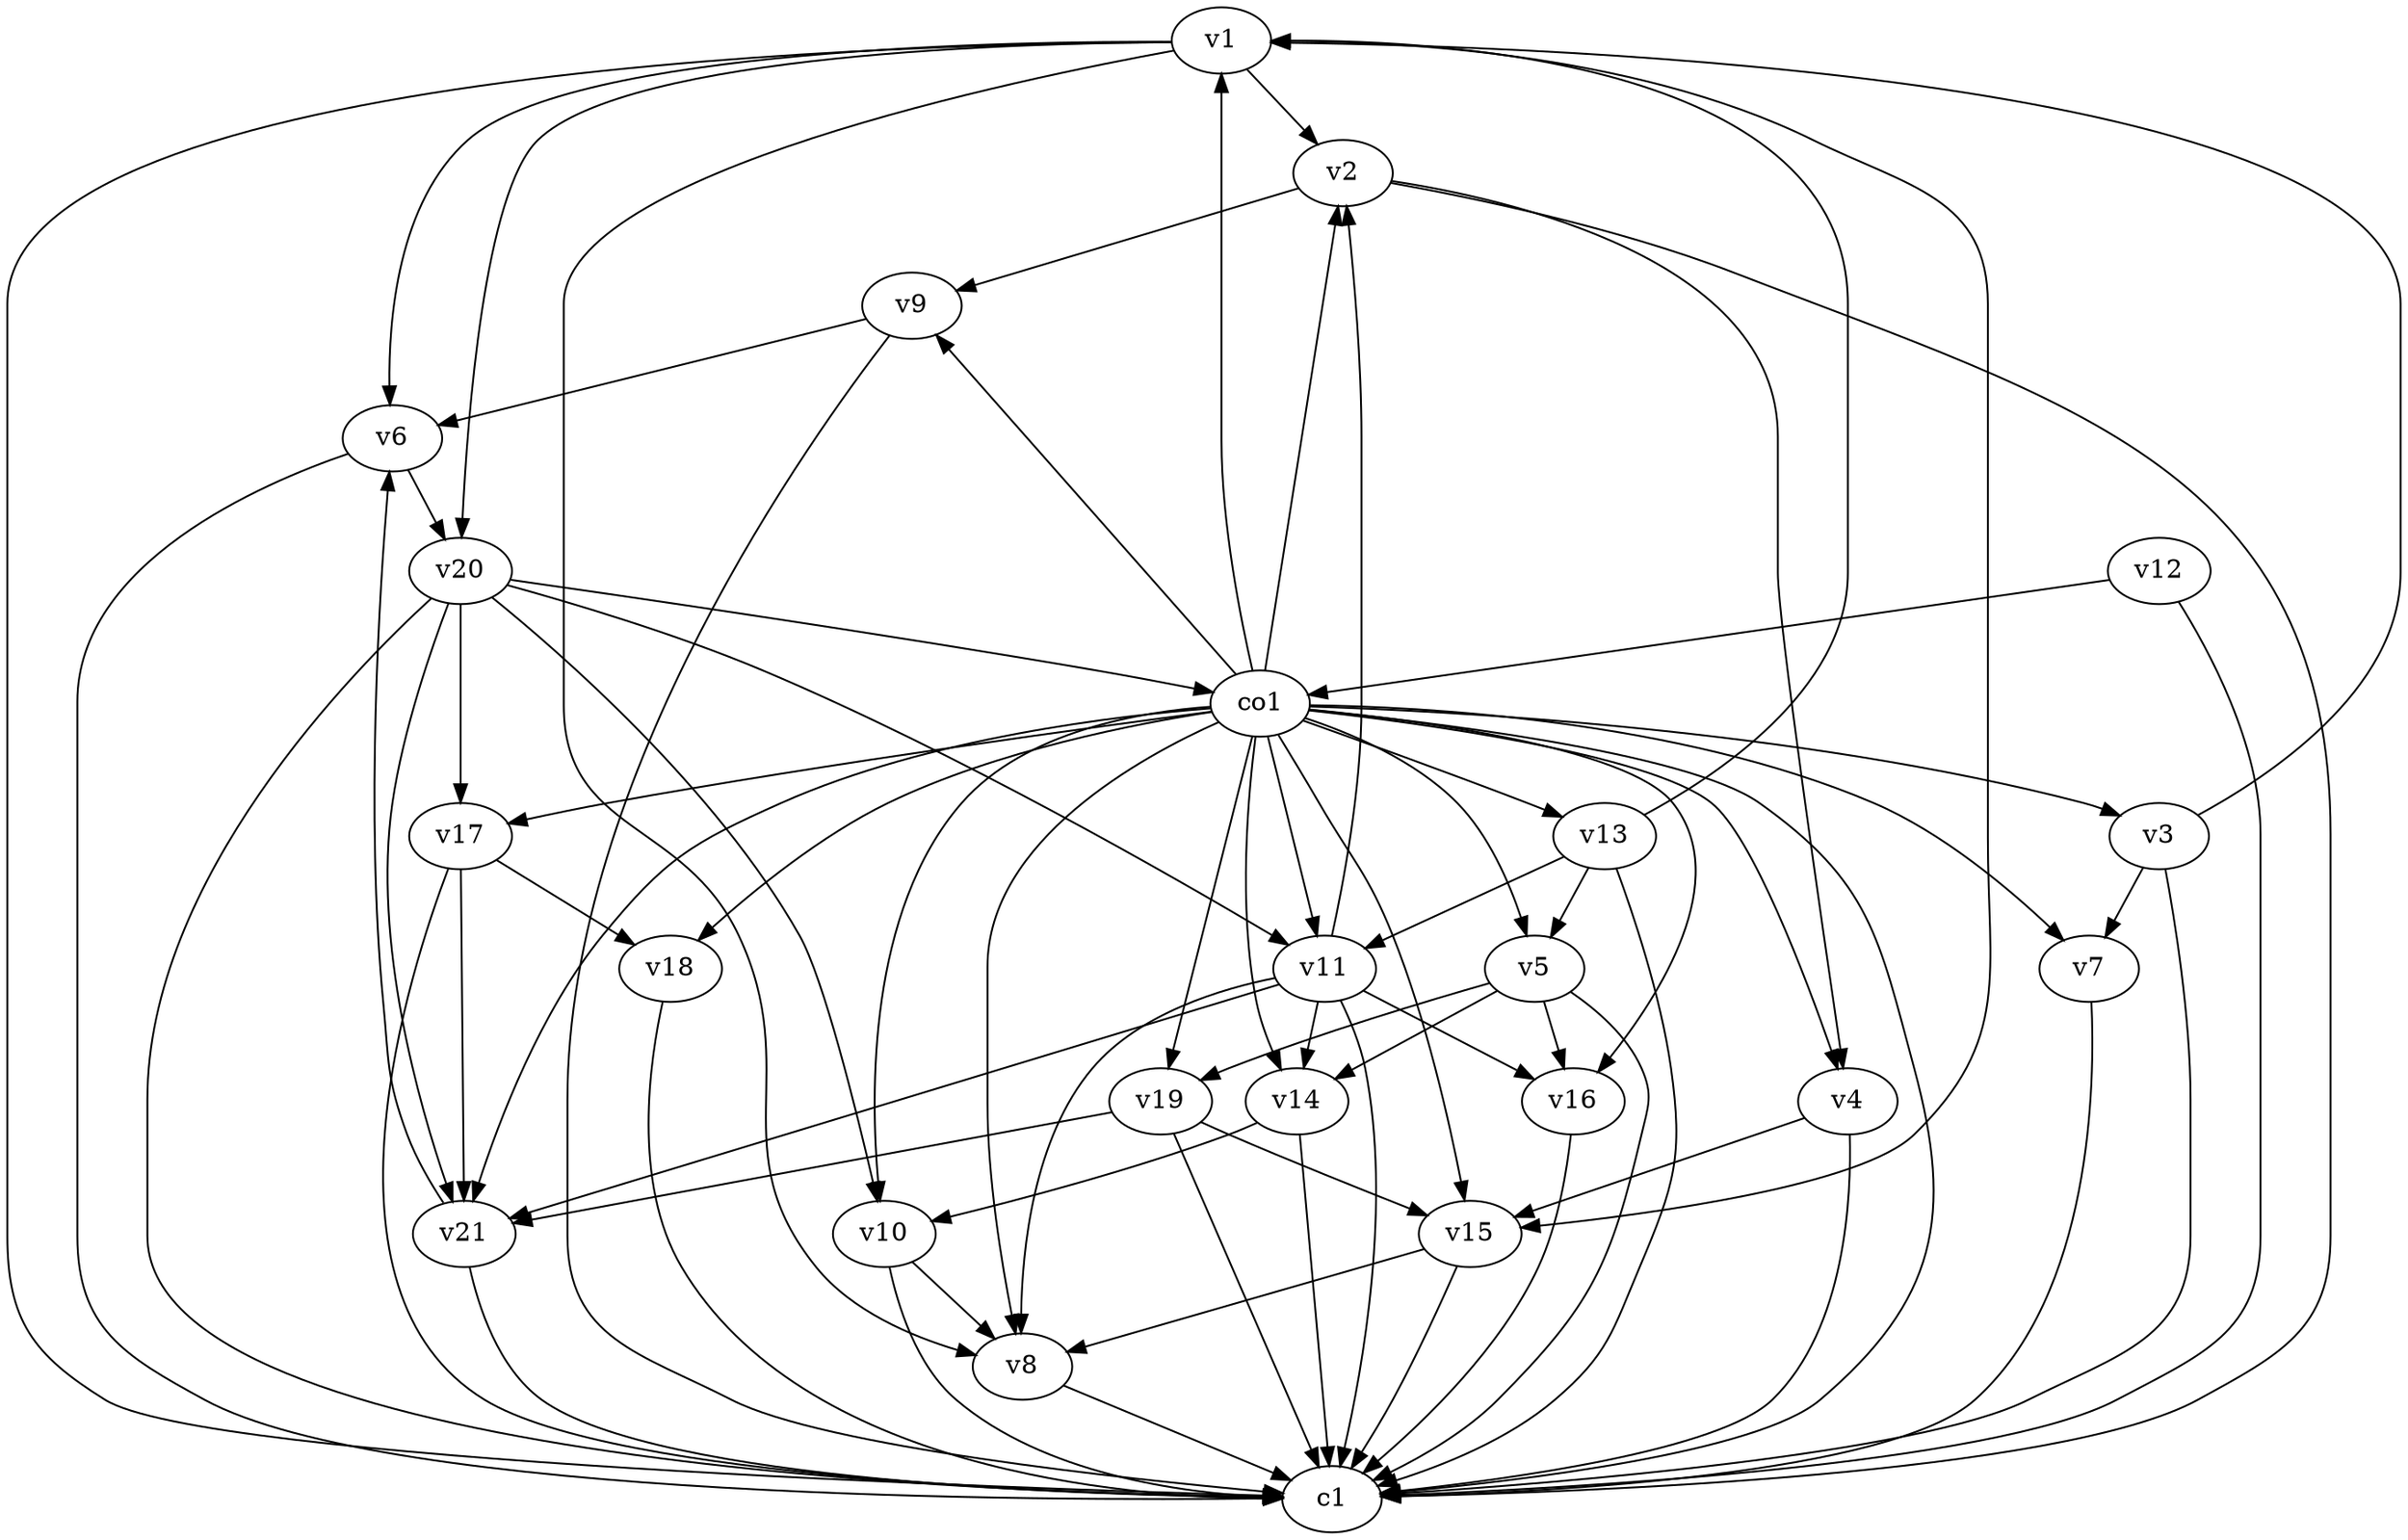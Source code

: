 strict digraph  {
c1;
v1;
v2;
v3;
v4;
v5;
v6;
v7;
v8;
v9;
v10;
v11;
v12;
v13;
v14;
v15;
v16;
v17;
v18;
v19;
v20;
v21;
co1;
v1 -> c1  [weight=1];
v1 -> v2  [weight=1];
v1 -> v8  [weight=1];
v1 -> v6  [weight=1];
v1 -> v20  [weight=1];
v1 -> v15  [weight=1];
v2 -> c1  [weight=1];
v2 -> v9  [weight=1];
v2 -> v4  [weight=1];
v3 -> c1  [weight=1];
v3 -> v1  [weight=1];
v3 -> v7  [weight=1];
v4 -> c1  [weight=1];
v4 -> v15  [weight=1];
v5 -> c1  [weight=1];
v5 -> v16  [weight=1];
v5 -> v14  [weight=1];
v5 -> v19  [weight=1];
v6 -> c1  [weight=1];
v6 -> v20  [weight=1];
v7 -> c1  [weight=1];
v8 -> c1  [weight=1];
v9 -> c1  [weight=1];
v9 -> v6  [weight=1];
v10 -> c1  [weight=1];
v10 -> v8  [weight=1];
v11 -> c1  [weight=1];
v11 -> v2  [weight=1];
v11 -> v8  [weight=1];
v11 -> v14  [weight=1];
v11 -> v16  [weight=1];
v11 -> v21  [weight=1];
v12 -> c1  [weight=1];
v12 -> co1  [weight=1];
v13 -> c1  [weight=1];
v13 -> v11  [weight=1];
v13 -> v5  [weight=1];
v13 -> v1  [weight=1];
v14 -> c1  [weight=1];
v14 -> v10  [weight=1];
v15 -> c1  [weight=1];
v15 -> v8  [weight=1];
v16 -> c1  [weight=1];
v17 -> c1  [weight=1];
v17 -> v18  [weight=1];
v17 -> v21  [weight=1];
v18 -> c1  [weight=1];
v19 -> c1  [weight=1];
v19 -> v21  [weight=1];
v19 -> v15  [weight=1];
v20 -> c1  [weight=1];
v20 -> v11  [weight=1];
v20 -> v21  [weight=1];
v20 -> v17  [weight=1];
v20 -> v10  [weight=1];
v20 -> co1  [weight=1];
v21 -> c1  [weight=1];
v21 -> v6  [weight=1];
co1 -> c1  [weight=1];
co1 -> v2  [weight=1];
co1 -> v13  [weight=1];
co1 -> v14  [weight=1];
co1 -> v17  [weight=1];
co1 -> v7  [weight=1];
co1 -> v1  [weight=1];
co1 -> v8  [weight=1];
co1 -> v4  [weight=1];
co1 -> v16  [weight=1];
co1 -> v11  [weight=1];
co1 -> v15  [weight=1];
co1 -> v21  [weight=1];
co1 -> v9  [weight=1];
co1 -> v3  [weight=1];
co1 -> v10  [weight=1];
co1 -> v5  [weight=1];
co1 -> v19  [weight=1];
co1 -> v18  [weight=1];
}
